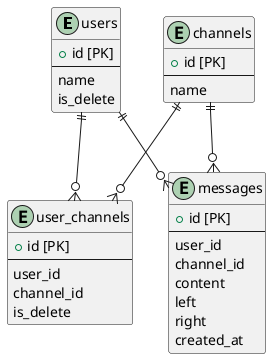 @startuml
'02_DBモデリング2
' 入れ子構造

entity users {
  + id [PK]
  --
  name
  is_delete
}

entity user_channels {
  + id [PK]
  --
  user_id
  channel_id
  is_delete
}

entity channels {
  + id [PK]
  --
  name
}

entity messages {
  + id [PK]
  --
  user_id
  channel_id
  content
  left
  right
  created_at
}

users          ||--o{ user_channels
channels       ||--o{ user_channels
channels       ||--o{ messages
users          ||--o{ messages

' 横断機能はユーザーの所属しているチャネルを取得してそのメッセージを取得し、
' それに紐付くスレッドを取得すれば検索できるはず

@enduml